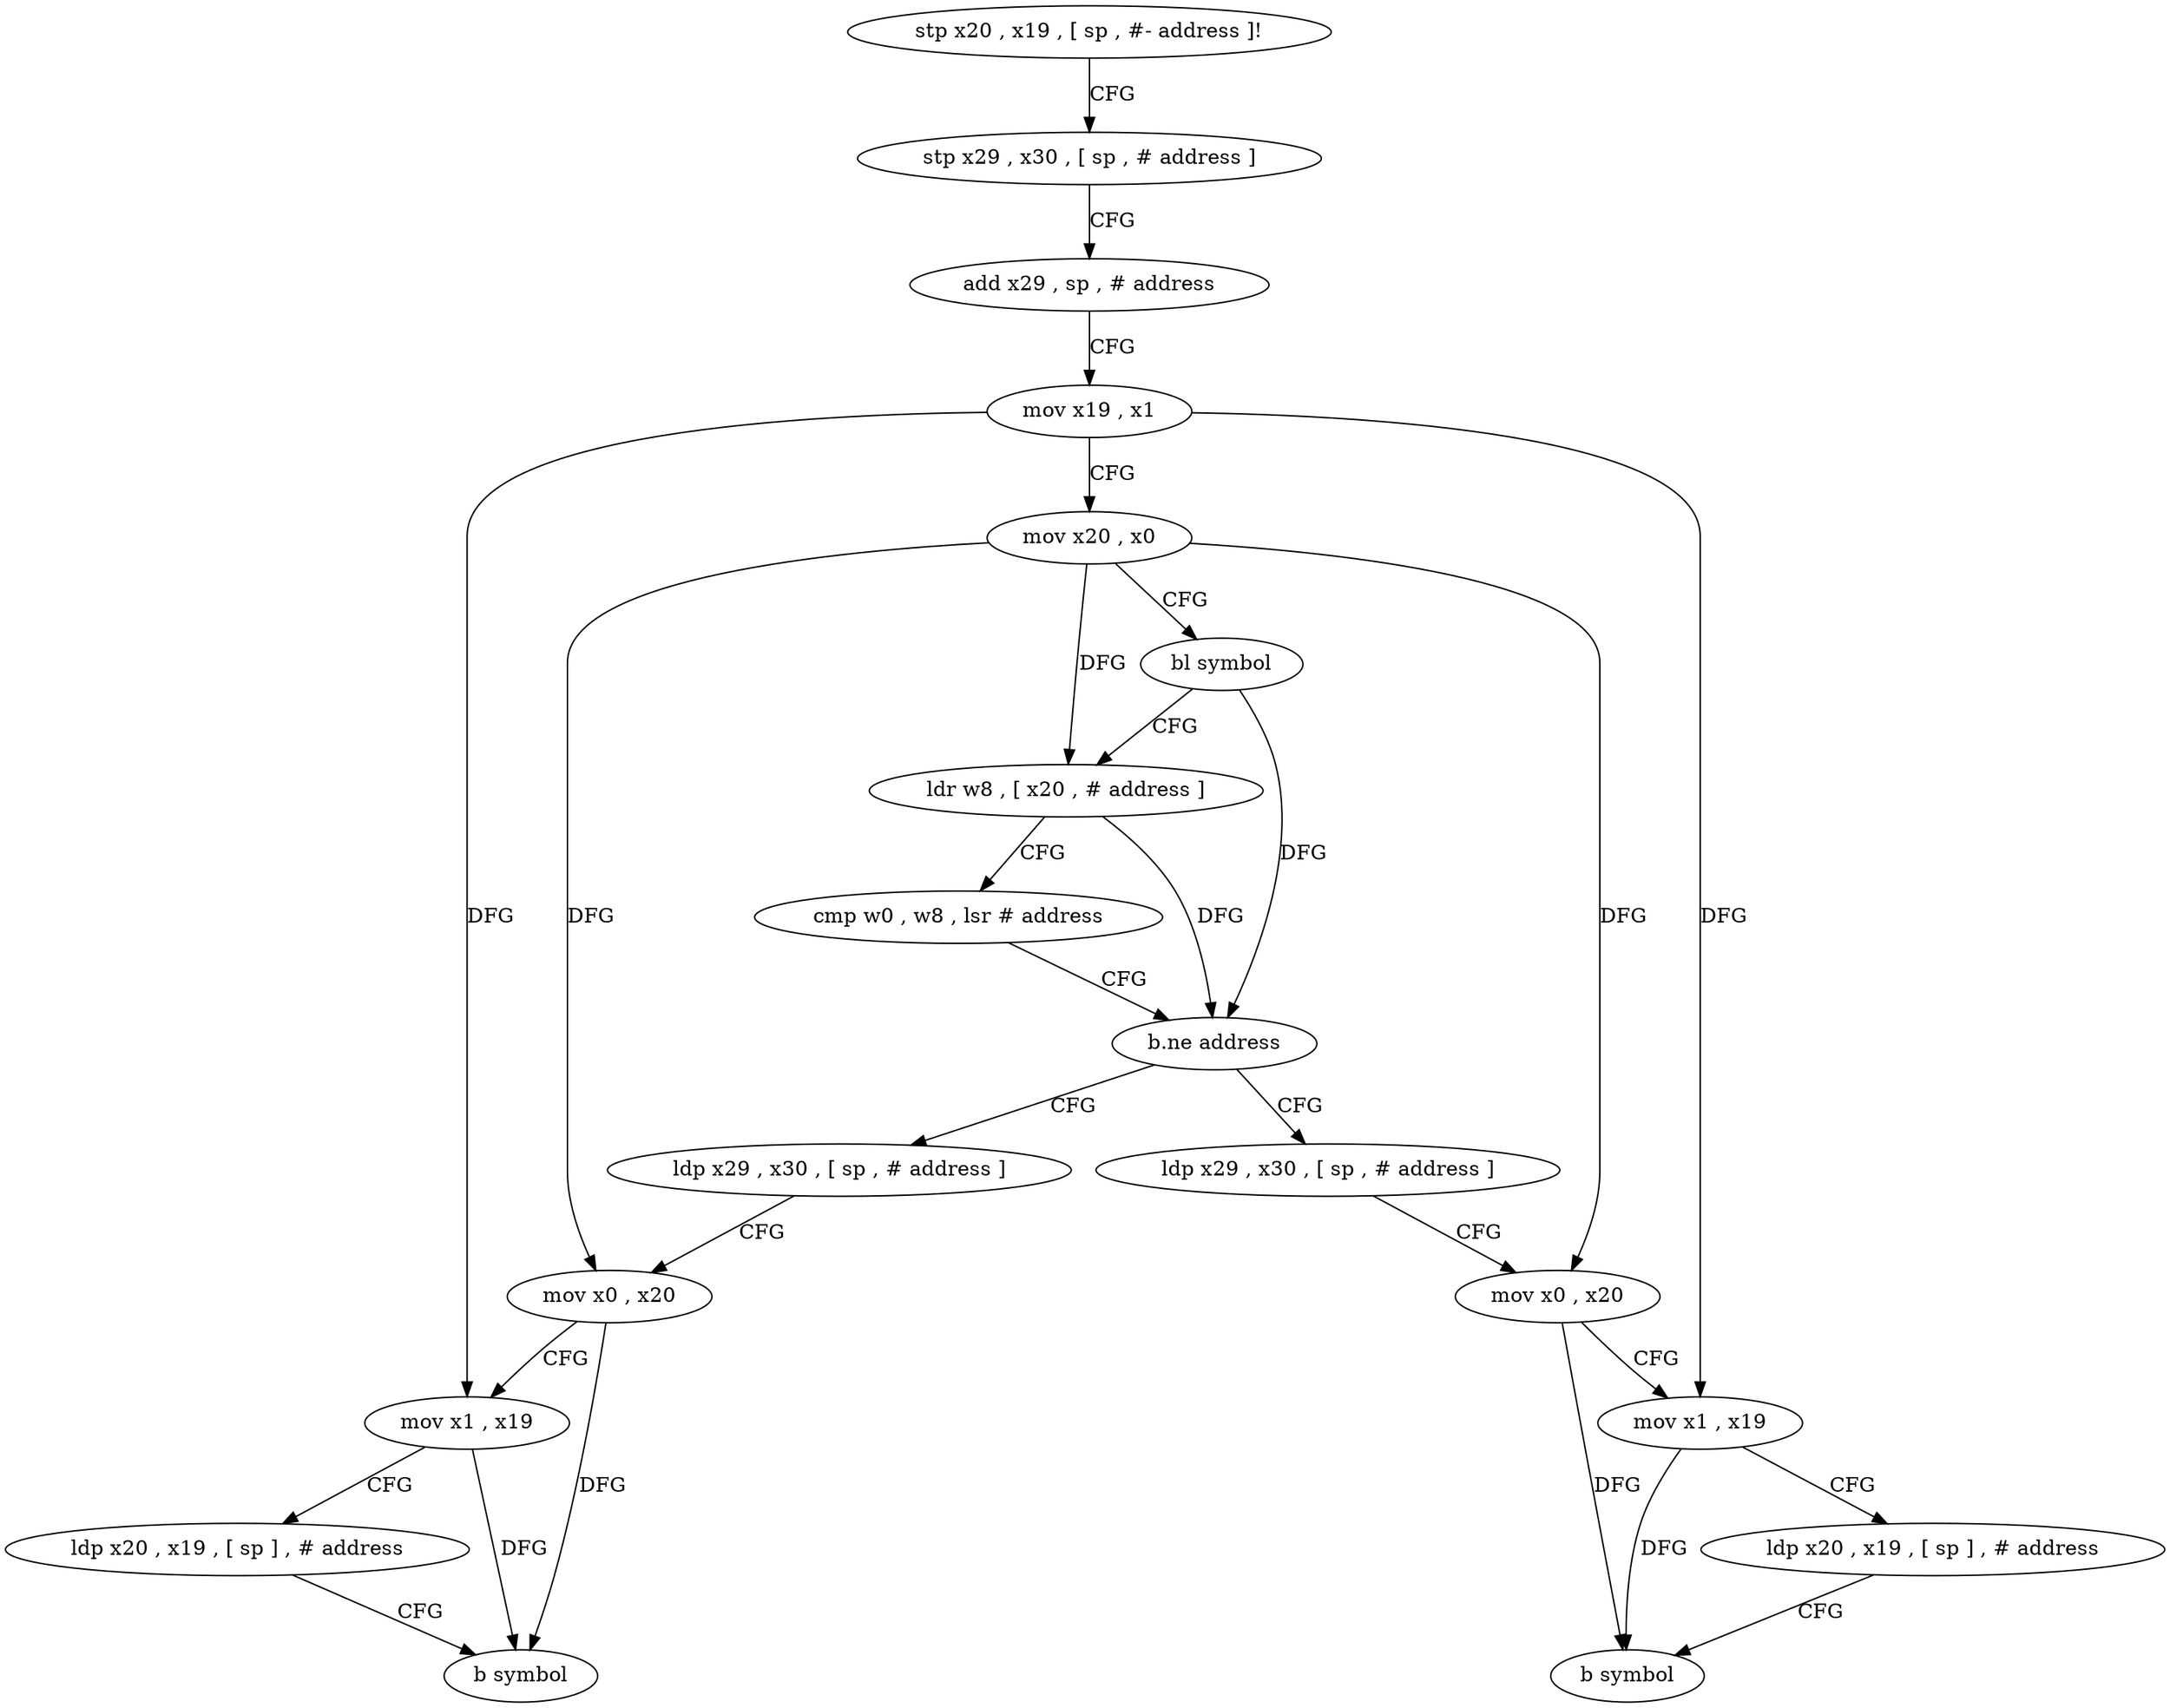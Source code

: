 digraph "func" {
"4236816" [label = "stp x20 , x19 , [ sp , #- address ]!" ]
"4236820" [label = "stp x29 , x30 , [ sp , # address ]" ]
"4236824" [label = "add x29 , sp , # address" ]
"4236828" [label = "mov x19 , x1" ]
"4236832" [label = "mov x20 , x0" ]
"4236836" [label = "bl symbol" ]
"4236840" [label = "ldr w8 , [ x20 , # address ]" ]
"4236844" [label = "cmp w0 , w8 , lsr # address" ]
"4236848" [label = "b.ne address" ]
"4236872" [label = "ldp x29 , x30 , [ sp , # address ]" ]
"4236852" [label = "ldp x29 , x30 , [ sp , # address ]" ]
"4236876" [label = "mov x0 , x20" ]
"4236880" [label = "mov x1 , x19" ]
"4236884" [label = "ldp x20 , x19 , [ sp ] , # address" ]
"4236888" [label = "b symbol" ]
"4236856" [label = "mov x0 , x20" ]
"4236860" [label = "mov x1 , x19" ]
"4236864" [label = "ldp x20 , x19 , [ sp ] , # address" ]
"4236868" [label = "b symbol" ]
"4236816" -> "4236820" [ label = "CFG" ]
"4236820" -> "4236824" [ label = "CFG" ]
"4236824" -> "4236828" [ label = "CFG" ]
"4236828" -> "4236832" [ label = "CFG" ]
"4236828" -> "4236880" [ label = "DFG" ]
"4236828" -> "4236860" [ label = "DFG" ]
"4236832" -> "4236836" [ label = "CFG" ]
"4236832" -> "4236840" [ label = "DFG" ]
"4236832" -> "4236876" [ label = "DFG" ]
"4236832" -> "4236856" [ label = "DFG" ]
"4236836" -> "4236840" [ label = "CFG" ]
"4236836" -> "4236848" [ label = "DFG" ]
"4236840" -> "4236844" [ label = "CFG" ]
"4236840" -> "4236848" [ label = "DFG" ]
"4236844" -> "4236848" [ label = "CFG" ]
"4236848" -> "4236872" [ label = "CFG" ]
"4236848" -> "4236852" [ label = "CFG" ]
"4236872" -> "4236876" [ label = "CFG" ]
"4236852" -> "4236856" [ label = "CFG" ]
"4236876" -> "4236880" [ label = "CFG" ]
"4236876" -> "4236888" [ label = "DFG" ]
"4236880" -> "4236884" [ label = "CFG" ]
"4236880" -> "4236888" [ label = "DFG" ]
"4236884" -> "4236888" [ label = "CFG" ]
"4236856" -> "4236860" [ label = "CFG" ]
"4236856" -> "4236868" [ label = "DFG" ]
"4236860" -> "4236864" [ label = "CFG" ]
"4236860" -> "4236868" [ label = "DFG" ]
"4236864" -> "4236868" [ label = "CFG" ]
}
